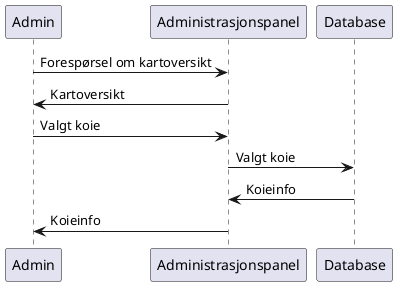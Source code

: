 @startuml
Admin -> Administrasjonspanel: Forespørsel om kartoversikt

Administrasjonspanel -> Admin: Kartoversikt
Admin -> Administrasjonspanel: Valgt koie
Administrasjonspanel -> Database: Valgt koie
Database -> Administrasjonspanel: Koieinfo
Administrasjonspanel -> Admin: Koieinfo

@enduml